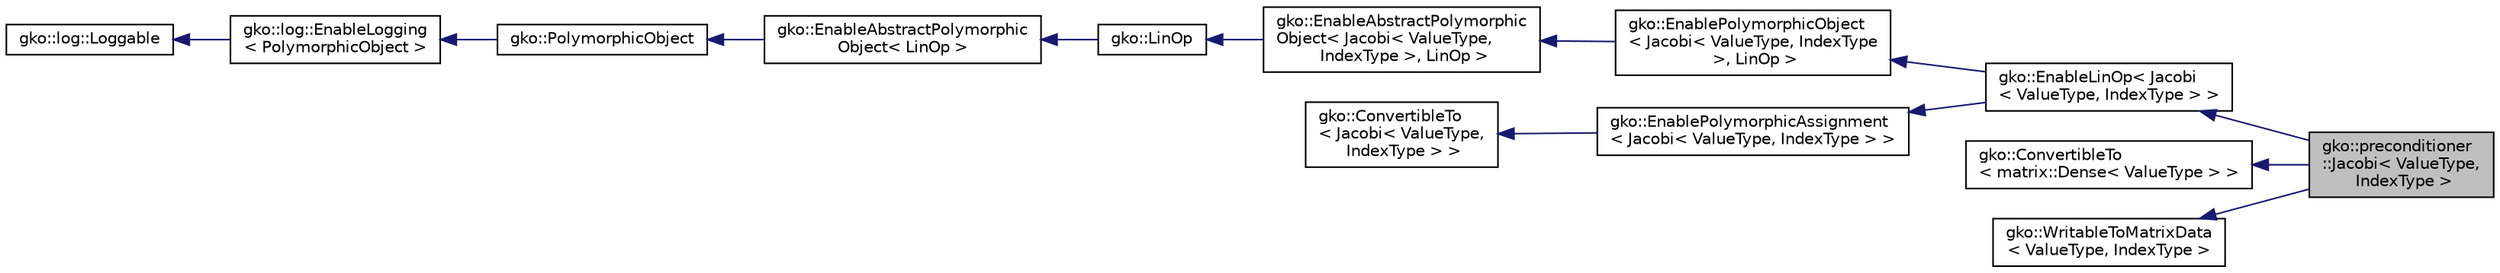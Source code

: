 digraph "gko::preconditioner::Jacobi&lt; ValueType, IndexType &gt;"
{
 // INTERACTIVE_SVG=YES
  edge [fontname="Helvetica",fontsize="10",labelfontname="Helvetica",labelfontsize="10"];
  node [fontname="Helvetica",fontsize="10",shape=record];
  rankdir="LR";
  Node1 [label="gko::preconditioner\l::Jacobi\< ValueType,\l IndexType \>",height=0.2,width=0.4,color="black", fillcolor="grey75", style="filled", fontcolor="black"];
  Node2 -> Node1 [dir="back",color="midnightblue",fontsize="10",style="solid",fontname="Helvetica"];
  Node2 [label="gko::EnableLinOp\< Jacobi\l\< ValueType, IndexType \> \>",height=0.2,width=0.4,color="black", fillcolor="white", style="filled",URL="$classgko_1_1EnableLinOp.html"];
  Node3 -> Node2 [dir="back",color="midnightblue",fontsize="10",style="solid",fontname="Helvetica"];
  Node3 [label="gko::EnablePolymorphicObject\l\< Jacobi\< ValueType, IndexType\l \>, LinOp \>",height=0.2,width=0.4,color="black", fillcolor="white", style="filled",URL="$classgko_1_1EnablePolymorphicObject.html"];
  Node4 -> Node3 [dir="back",color="midnightblue",fontsize="10",style="solid",fontname="Helvetica"];
  Node4 [label="gko::EnableAbstractPolymorphic\lObject\< Jacobi\< ValueType,\l IndexType \>, LinOp \>",height=0.2,width=0.4,color="black", fillcolor="white", style="filled",URL="$classgko_1_1EnableAbstractPolymorphicObject.html"];
  Node5 -> Node4 [dir="back",color="midnightblue",fontsize="10",style="solid",fontname="Helvetica"];
  Node5 [label="gko::LinOp",height=0.2,width=0.4,color="black", fillcolor="white", style="filled",URL="$classgko_1_1LinOp.html",tooltip="The linear operator (LinOp) is a base class for all linear algebra objects in Ginkgo. "];
  Node6 -> Node5 [dir="back",color="midnightblue",fontsize="10",style="solid",fontname="Helvetica"];
  Node6 [label="gko::EnableAbstractPolymorphic\lObject\< LinOp \>",height=0.2,width=0.4,color="black", fillcolor="white", style="filled",URL="$classgko_1_1EnableAbstractPolymorphicObject.html"];
  Node7 -> Node6 [dir="back",color="midnightblue",fontsize="10",style="solid",fontname="Helvetica"];
  Node7 [label="gko::PolymorphicObject",height=0.2,width=0.4,color="black", fillcolor="white", style="filled",URL="$classgko_1_1PolymorphicObject.html",tooltip="A PolymorphicObject is the abstract base for all \"heavy\" objects in Ginkgo that behave polymorphicall..."];
  Node8 -> Node7 [dir="back",color="midnightblue",fontsize="10",style="solid",fontname="Helvetica"];
  Node8 [label="gko::log::EnableLogging\l\< PolymorphicObject \>",height=0.2,width=0.4,color="black", fillcolor="white", style="filled",URL="$classgko_1_1log_1_1EnableLogging.html"];
  Node9 -> Node8 [dir="back",color="midnightblue",fontsize="10",style="solid",fontname="Helvetica"];
  Node9 [label="gko::log::Loggable",height=0.2,width=0.4,color="black", fillcolor="white", style="filled",URL="$classgko_1_1log_1_1Loggable.html",tooltip="Loggable class is an interface which should be implemented by classes wanting to support logging..."];
  Node10 -> Node2 [dir="back",color="midnightblue",fontsize="10",style="solid",fontname="Helvetica"];
  Node10 [label="gko::EnablePolymorphicAssignment\l\< Jacobi\< ValueType, IndexType \> \>",height=0.2,width=0.4,color="black", fillcolor="white", style="filled",URL="$classgko_1_1EnablePolymorphicAssignment.html"];
  Node11 -> Node10 [dir="back",color="midnightblue",fontsize="10",style="solid",fontname="Helvetica"];
  Node11 [label="gko::ConvertibleTo\l\< Jacobi\< ValueType,\l IndexType \> \>",height=0.2,width=0.4,color="black", fillcolor="white", style="filled",URL="$classgko_1_1ConvertibleTo.html"];
  Node12 -> Node1 [dir="back",color="midnightblue",fontsize="10",style="solid",fontname="Helvetica"];
  Node12 [label="gko::ConvertibleTo\l\< matrix::Dense\< ValueType \> \>",height=0.2,width=0.4,color="black", fillcolor="white", style="filled",URL="$classgko_1_1ConvertibleTo.html"];
  Node13 -> Node1 [dir="back",color="midnightblue",fontsize="10",style="solid",fontname="Helvetica"];
  Node13 [label="gko::WritableToMatrixData\l\< ValueType, IndexType \>",height=0.2,width=0.4,color="black", fillcolor="white", style="filled",URL="$classgko_1_1WritableToMatrixData.html",tooltip="A LinOp implementing this interface can write its data to a matrix_data structure. "];
}
